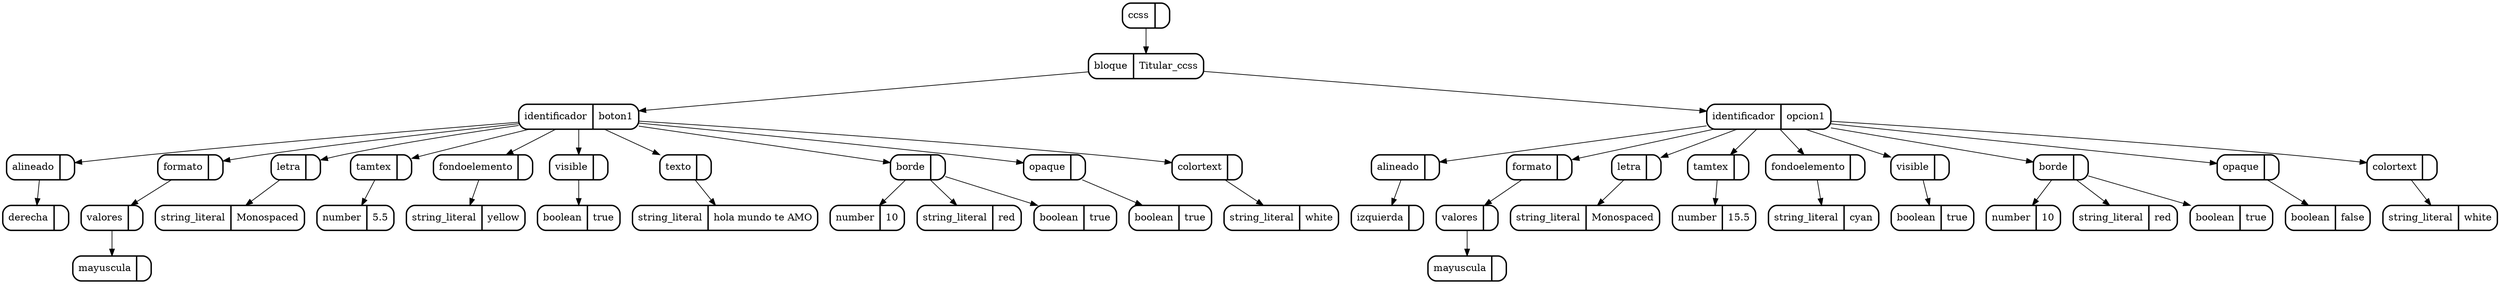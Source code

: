 digraph G {
node[shape=Mrecord]
68[label="ccss | ",style=bold]
67[label="bloque | Titular_ccss",style=bold]
{68}->{67}
1[label="identificador | boton1",style=bold]
{67}->{1}
4[label="alineado | ",style=bold]
{1}->{4}
3[label="derecha | ",style=bold]
{4}->{3}
8[label="formato | ",style=bold]
{1}->{8}
7[label="valores | ",style=bold]
{8}->{7}
6[label="mayuscula | ",style=bold]
{7}->{6}
11[label="letra | ",style=bold]
{1}->{11}
10[label="string_literal | Monospaced",style=bold]
{11}->{10}
14[label="tamtex | ",style=bold]
{1}->{14}
13[label="number | 5.5",style=bold]
{14}->{13}
17[label="fondoelemento | ",style=bold]
{1}->{17}
16[label="string_literal | yellow",style=bold]
{17}->{16}
20[label="visible | ",style=bold]
{1}->{20}
19[label="boolean | true",style=bold]
{20}->{19}
23[label="texto | ",style=bold]
{1}->{23}
22[label="string_literal | hola mundo    te AMO",style=bold]
{23}->{22}
28[label="borde | ",style=bold]
{1}->{28}
25[label="number | 10",style=bold]
{28}->{25}
26[label="string_literal | red",style=bold]
{28}->{26}
27[label="boolean | true",style=bold]
{28}->{27}
31[label="opaque | ",style=bold]
{1}->{31}
30[label="boolean | true",style=bold]
{31}->{30}
34[label="colortext | ",style=bold]
{1}->{34}
33[label="string_literal | white",style=bold]
{34}->{33}
36[label="identificador | opcion1",style=bold]
{67}->{36}
38[label="alineado | ",style=bold]
{36}->{38}
37[label="izquierda | ",style=bold]
{38}->{37}
42[label="formato | ",style=bold]
{36}->{42}
41[label="valores | ",style=bold]
{42}->{41}
40[label="mayuscula | ",style=bold]
{41}->{40}
45[label="letra | ",style=bold]
{36}->{45}
44[label="string_literal | Monospaced",style=bold]
{45}->{44}
48[label="tamtex | ",style=bold]
{36}->{48}
47[label="number | 15.5",style=bold]
{48}->{47}
51[label="fondoelemento | ",style=bold]
{36}->{51}
50[label="string_literal | cyan",style=bold]
{51}->{50}
54[label="visible | ",style=bold]
{36}->{54}
53[label="boolean | true",style=bold]
{54}->{53}
59[label="borde | ",style=bold]
{36}->{59}
56[label="number | 10",style=bold]
{59}->{56}
57[label="string_literal | red",style=bold]
{59}->{57}
58[label="boolean | true",style=bold]
{59}->{58}
62[label="opaque | ",style=bold]
{36}->{62}
61[label="boolean | false",style=bold]
{62}->{61}
65[label="colortext | ",style=bold]
{36}->{65}
64[label="string_literal | white",style=bold]
{65}->{64}

}